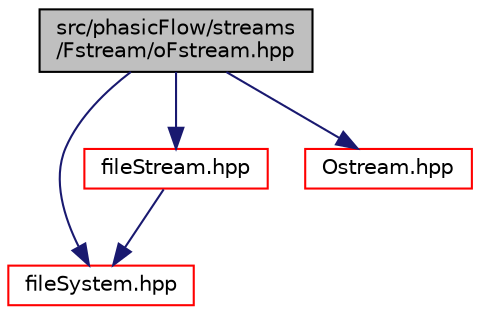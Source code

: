 digraph "src/phasicFlow/streams/Fstream/oFstream.hpp"
{
 // LATEX_PDF_SIZE
  edge [fontname="Helvetica",fontsize="10",labelfontname="Helvetica",labelfontsize="10"];
  node [fontname="Helvetica",fontsize="10",shape=record];
  Node1 [label="src/phasicFlow/streams\l/Fstream/oFstream.hpp",height=0.2,width=0.4,color="black", fillcolor="grey75", style="filled", fontcolor="black",tooltip=" "];
  Node1 -> Node2 [color="midnightblue",fontsize="10",style="solid",fontname="Helvetica"];
  Node2 [label="fileSystem.hpp",height=0.2,width=0.4,color="red", fillcolor="white", style="filled",URL="$fileSystem_8hpp.html",tooltip=" "];
  Node1 -> Node40 [color="midnightblue",fontsize="10",style="solid",fontname="Helvetica"];
  Node40 [label="fileStream.hpp",height=0.2,width=0.4,color="red", fillcolor="white", style="filled",URL="$fileStream_8hpp.html",tooltip=" "];
  Node40 -> Node2 [color="midnightblue",fontsize="10",style="solid",fontname="Helvetica"];
  Node1 -> Node42 [color="midnightblue",fontsize="10",style="solid",fontname="Helvetica"];
  Node42 [label="Ostream.hpp",height=0.2,width=0.4,color="red", fillcolor="white", style="filled",URL="$Ostream_8hpp.html",tooltip=" "];
}
